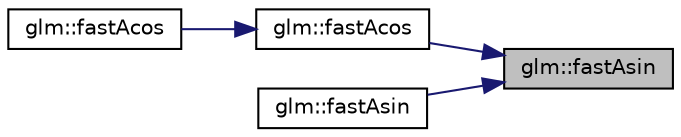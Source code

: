 digraph "glm::fastAsin"
{
 // LATEX_PDF_SIZE
  edge [fontname="Helvetica",fontsize="10",labelfontname="Helvetica",labelfontsize="10"];
  node [fontname="Helvetica",fontsize="10",shape=record];
  rankdir="RL";
  Node1 [label="glm::fastAsin",height=0.2,width=0.4,color="black", fillcolor="grey75", style="filled", fontcolor="black",tooltip=" "];
  Node1 -> Node2 [dir="back",color="midnightblue",fontsize="10",style="solid",fontname="Helvetica"];
  Node2 [label="glm::fastAcos",height=0.2,width=0.4,color="black", fillcolor="white", style="filled",URL="$group__gtx__fast__trigonometry.html#ga9721d63356e5d94fdc4b393a426ab26b",tooltip=" "];
  Node2 -> Node3 [dir="back",color="midnightblue",fontsize="10",style="solid",fontname="Helvetica"];
  Node3 [label="glm::fastAcos",height=0.2,width=0.4,color="black", fillcolor="white", style="filled",URL="$namespaceglm.html#a297ec5f203c6fec20424ef3703771067",tooltip=" "];
  Node1 -> Node4 [dir="back",color="midnightblue",fontsize="10",style="solid",fontname="Helvetica"];
  Node4 [label="glm::fastAsin",height=0.2,width=0.4,color="black", fillcolor="white", style="filled",URL="$namespaceglm.html#a5421346d5e7544a997ad0c9ec40456f7",tooltip=" "];
}
